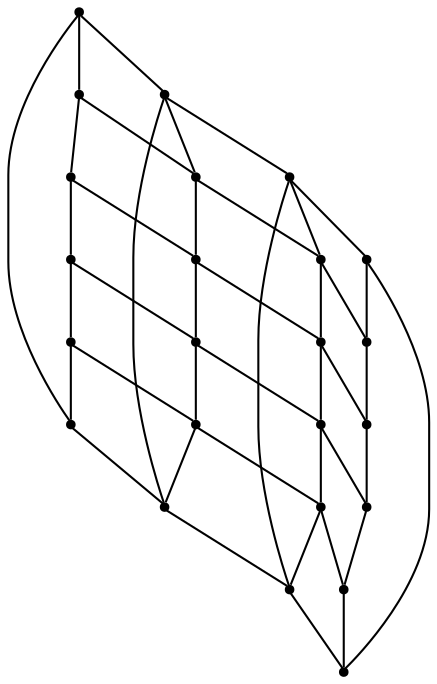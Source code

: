 graph {
  node [shape=point,comment="{\"directed\":false,\"doi\":\"10.4230/LIPIcs.GD.2024.14\",\"figure\":\"9 (2)\"}"]

  v0 [pos="831.2122892520682,1385.6160607519785"]
  v1 [pos="831.2122892520682,1102.272636017795"]
  v2 [pos="774.5299854342284,1385.6160607519785"]
  v3 [pos="774.5299854342284,1102.272636017795"]
  v4 [pos="717.8476816163884,1385.6160607519785"]
  v5 [pos="717.8476816163884,1102.272636017795"]
  v6 [pos="661.1654413943522,1385.6160607519785"]
  v7 [pos="661.1654413943522,1102.272636017795"]
  v8 [pos="831.2122892520682,1328.9474775340254"]
  v9 [pos="831.2122892520682,1272.2786399938634"]
  v10 [pos="831.2122892520682,1215.6100567759102"]
  v11 [pos="831.2122892520682,1158.9412192357483"]
  v12 [pos="717.8476816163884,1158.9412192357483"]
  v13 [pos="661.1654413943522,1158.9412192357483"]
  v14 [pos="774.5299854342284,1158.9412192357483"]
  v15 [pos="717.8476816163884,1215.6100567759102"]
  v16 [pos="661.1654413943522,1215.6100567759102"]
  v17 [pos="774.5299854342284,1215.6100567759102"]
  v18 [pos="717.8476816163884,1272.2786399938634"]
  v19 [pos="661.1654413943522,1272.2786399938634"]
  v20 [pos="774.5299854342284,1272.2786399938634"]
  v21 [pos="717.8476816163884,1328.9474775340254"]
  v22 [pos="661.1654413943522,1328.9474775340254"]
  v23 [pos="774.5299854342284,1328.9474775340254"]

  v0 -- v1 [id="-1",pos="831.2122892520682,1385.6160607519785 788.4754640417381,1385.6160607519785 788.7005295907865,1102.272636017795 831.2122892520682,1102.272636017795"]
  v6 -- v22 [id="-2",pos="661.1654413943522,1385.6160607519785 661.1654413943522,1328.9474775340254 661.1654413943522,1328.9474775340254 661.1654413943522,1328.9474775340254"]
  v22 -- v19 [id="-3",pos="661.1654413943522,1328.9474775340254 661.1654413943522,1272.2786399938634 661.1654413943522,1272.2786399938634 661.1654413943522,1272.2786399938634"]
  v19 -- v16 [id="-4",pos="661.1654413943522,1272.2786399938634 661.1654413943522,1215.6100567759102 661.1654413943522,1215.6100567759102 661.1654413943522,1215.6100567759102"]
  v16 -- v13 [id="-5",pos="661.1654413943522,1215.6100567759102 661.1654413943522,1158.9412192357483 661.1654413943522,1158.9412192357483 661.1654413943522,1158.9412192357483"]
  v13 -- v7 [id="-6",pos="661.1654413943522,1158.9412192357483 661.1654413943522,1102.272636017795 661.1654413943522,1102.272636017795 661.1654413943522,1102.272636017795"]
  v4 -- v21 [id="-12",pos="717.8476816163884,1385.6160607519785 717.8476816163884,1328.9474775340254 717.8476816163884,1328.9474775340254 717.8476816163884,1328.9474775340254"]
  v21 -- v18 [id="-13",pos="717.8476816163884,1328.9474775340254 717.8476816163884,1272.2786399938634 717.8476816163884,1272.2786399938634 717.8476816163884,1272.2786399938634"]
  v18 -- v15 [id="-14",pos="717.8476816163884,1272.2786399938634 717.8476816163884,1215.6100567759102 717.8476816163884,1215.6100567759102 717.8476816163884,1215.6100567759102"]
  v15 -- v12 [id="-15",pos="717.8476816163884,1215.6100567759102 717.8476816163884,1158.9412192357483 717.8476816163884,1158.9412192357483 717.8476816163884,1158.9412192357483"]
  v12 -- v5 [id="-16",pos="717.8476816163884,1158.9412192357483 717.8476816163884,1102.272636017795 717.8476816163884,1102.272636017795 717.8476816163884,1102.272636017795"]
  v2 -- v23 [id="-22",pos="774.5299854342284,1385.6160607519785 774.5299854342284,1328.9474775340254 774.5299854342284,1328.9474775340254 774.5299854342284,1328.9474775340254"]
  v23 -- v20 [id="-23",pos="774.5299854342284,1328.9474775340254 774.5299854342284,1272.2786399938634 774.5299854342284,1272.2786399938634 774.5299854342284,1272.2786399938634"]
  v20 -- v17 [id="-24",pos="774.5299854342284,1272.2786399938634 774.5299854342284,1215.6100567759102 774.5299854342284,1215.6100567759102 774.5299854342284,1215.6100567759102"]
  v17 -- v14 [id="-25",pos="774.5299854342284,1215.6100567759102 774.5299854342284,1158.9412192357483 774.5299854342284,1158.9412192357483 774.5299854342284,1158.9412192357483"]
  v14 -- v3 [id="-26",pos="774.5299854342284,1158.9412192357483 774.5299854342284,1102.272636017795 774.5299854342284,1102.272636017795 774.5299854342284,1102.272636017795"]
  v0 -- v8 [id="-32",pos="831.2122892520682,1385.6160607519785 831.2122892520682,1328.9474775340254 831.2122892520682,1328.9474775340254 831.2122892520682,1328.9474775340254"]
  v8 -- v9 [id="-33",pos="831.2122892520682,1328.9474775340254 831.2122892520682,1272.2786399938634 831.2122892520682,1272.2786399938634 831.2122892520682,1272.2786399938634"]
  v9 -- v10 [id="-34",pos="831.2122892520682,1272.2786399938634 831.2122892520682,1215.6100567759102 831.2122892520682,1215.6100567759102 831.2122892520682,1215.6100567759102"]
  v10 -- v11 [id="-35",pos="831.2122892520682,1215.6100567759102 831.2122892520682,1158.9412192357483 831.2122892520682,1158.9412192357483 831.2122892520682,1158.9412192357483"]
  v11 -- v1 [id="-36",pos="831.2122892520682,1158.9412192357483 831.2122892520682,1102.272636017795 831.2122892520682,1102.272636017795 831.2122892520682,1102.272636017795"]
  v0 -- v2 [id="-37",pos="831.2122892520682,1385.6160607519785 774.5299854342284,1385.6160607519785 774.5299854342284,1385.6160607519785 774.5299854342284,1385.6160607519785"]
  v2 -- v4 [id="-38",pos="774.5299854342284,1385.6160607519785 717.8476816163884,1385.6160607519785 717.8476816163884,1385.6160607519785 717.8476816163884,1385.6160607519785"]
  v4 -- v6 [id="-39",pos="717.8476816163884,1385.6160607519785 661.1654413943522,1385.6160607519785 661.1654413943522,1385.6160607519785 661.1654413943522,1385.6160607519785"]
  v8 -- v23 [id="-40",pos="831.2122892520682,1328.9474775340254 774.5299854342284,1328.9474775340254 774.5299854342284,1328.9474775340254 774.5299854342284,1328.9474775340254"]
  v23 -- v21 [id="-41",pos="774.5299854342284,1328.9474775340254 717.8476816163884,1328.9474775340254 717.8476816163884,1328.9474775340254 717.8476816163884,1328.9474775340254"]
  v21 -- v22 [id="-42",pos="717.8476816163884,1328.9474775340254 661.1654413943522,1328.9474775340254 661.1654413943522,1328.9474775340254 661.1654413943522,1328.9474775340254"]
  v9 -- v20 [id="-43",pos="831.2122892520682,1272.2786399938634 774.5299854342284,1272.2786399938634 774.5299854342284,1272.2786399938634 774.5299854342284,1272.2786399938634"]
  v20 -- v18 [id="-44",pos="774.5299854342284,1272.2786399938634 717.8476816163884,1272.2786399938634 717.8476816163884,1272.2786399938634 717.8476816163884,1272.2786399938634"]
  v18 -- v19 [id="-45",pos="717.8476816163884,1272.2786399938634 661.1654413943522,1272.2786399938634 661.1654413943522,1272.2786399938634 661.1654413943522,1272.2786399938634"]
  v10 -- v17 [id="-46",pos="831.2122892520682,1215.6100567759102 774.5299854342284,1215.6100567759102 774.5299854342284,1215.6100567759102 774.5299854342284,1215.6100567759102"]
  v17 -- v15 [id="-47",pos="774.5299854342284,1215.6100567759102 717.8476816163884,1215.6100567759102 717.8476816163884,1215.6100567759102 717.8476816163884,1215.6100567759102"]
  v15 -- v16 [id="-48",pos="717.8476816163884,1215.6100567759102 661.1654413943522,1215.6100567759102 661.1654413943522,1215.6100567759102 661.1654413943522,1215.6100567759102"]
  v11 -- v14 [id="-49",pos="831.2122892520682,1158.9412192357483 774.5299854342284,1158.9412192357483 774.5299854342284,1158.9412192357483 774.5299854342284,1158.9412192357483"]
  v14 -- v12 [id="-50",pos="774.5299854342284,1158.9412192357483 717.8476816163884,1158.9412192357483 717.8476816163884,1158.9412192357483 717.8476816163884,1158.9412192357483"]
  v12 -- v13 [id="-51",pos="717.8476816163884,1158.9412192357483 661.1654413943522,1158.9412192357483 661.1654413943522,1158.9412192357483 661.1654413943522,1158.9412192357483"]
  v1 -- v3 [id="-57",pos="831.2122892520682,1102.272636017795 774.5299854342284,1102.272636017795 774.5299854342284,1102.272636017795 774.5299854342284,1102.272636017795"]
  v3 -- v5 [id="-58",pos="774.5299854342284,1102.272636017795 717.8476816163884,1102.272636017795 717.8476816163884,1102.272636017795 717.8476816163884,1102.272636017795"]
  v5 -- v7 [id="-59",pos="717.8476816163884,1102.272636017795 661.1654413943522,1102.272636017795 661.1654413943522,1102.272636017795 661.1654413943522,1102.272636017795"]
  v6 -- v7 [id="-60",pos="661.1654413943522,1385.6160607519785 618.4286797798258,1385.6160607519785 618.6537453288742,1102.272636017795 661.1654413943522,1102.272636017795"]
  v4 -- v5 [id="-61",pos="717.8476816163884,1385.6160607519785 675.1109835976656,1385.6160607519785 675.336049146714,1102.272636017795 717.8476816163884,1102.272636017795"]
  v2 -- v3 [id="-62",pos="774.5299854342284,1385.6160607519785 731.7932874155055,1385.6160607519785 732.0183529645539,1102.272636017795 774.5299854342284,1102.272636017795"]
}
